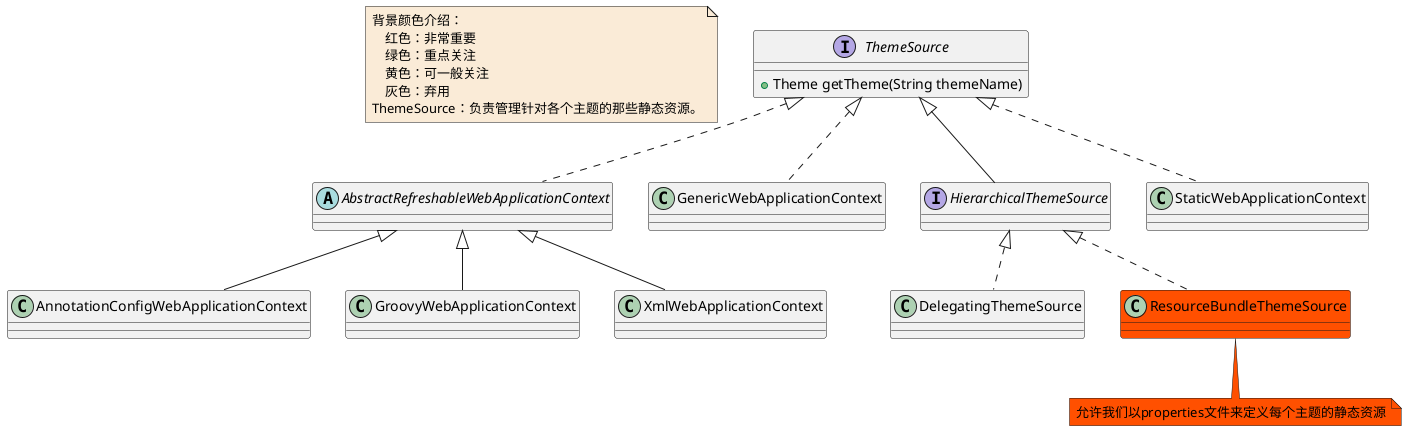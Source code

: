 @startuml

note  as N1 #FAEBD7
    背景颜色介绍：
        红色：非常重要
        绿色：重点关注
        黄色：可一般关注
        灰色：弃用
    ThemeSource：负责管理针对各个主题的那些静态资源。
end note

interface ThemeSource
ThemeSource : +Theme getTheme(String themeName)
abstract class AbstractRefreshableWebApplicationContext
class AnnotationConfigWebApplicationContext
class DelegatingThemeSource
class GenericWebApplicationContext
class GroovyWebApplicationContext
interface HierarchicalThemeSource
class ResourceBundleThemeSource #FF5000
note bottom #FF5000: 允许我们以properties文件来定义每个主题的静态资源
class StaticWebApplicationContext
class XmlWebApplicationContext

AbstractRefreshableWebApplicationContext <|-- AnnotationConfigWebApplicationContext
AbstractRefreshableWebApplicationContext <|-- GroovyWebApplicationContext
AbstractRefreshableWebApplicationContext <|-- XmlWebApplicationContext


HierarchicalThemeSource <|.. DelegatingThemeSource
HierarchicalThemeSource <|.. ResourceBundleThemeSource


ThemeSource <|.. AbstractRefreshableWebApplicationContext
ThemeSource <|.. GenericWebApplicationContext
ThemeSource <|-- HierarchicalThemeSource
ThemeSource <|.. StaticWebApplicationContext

@enduml